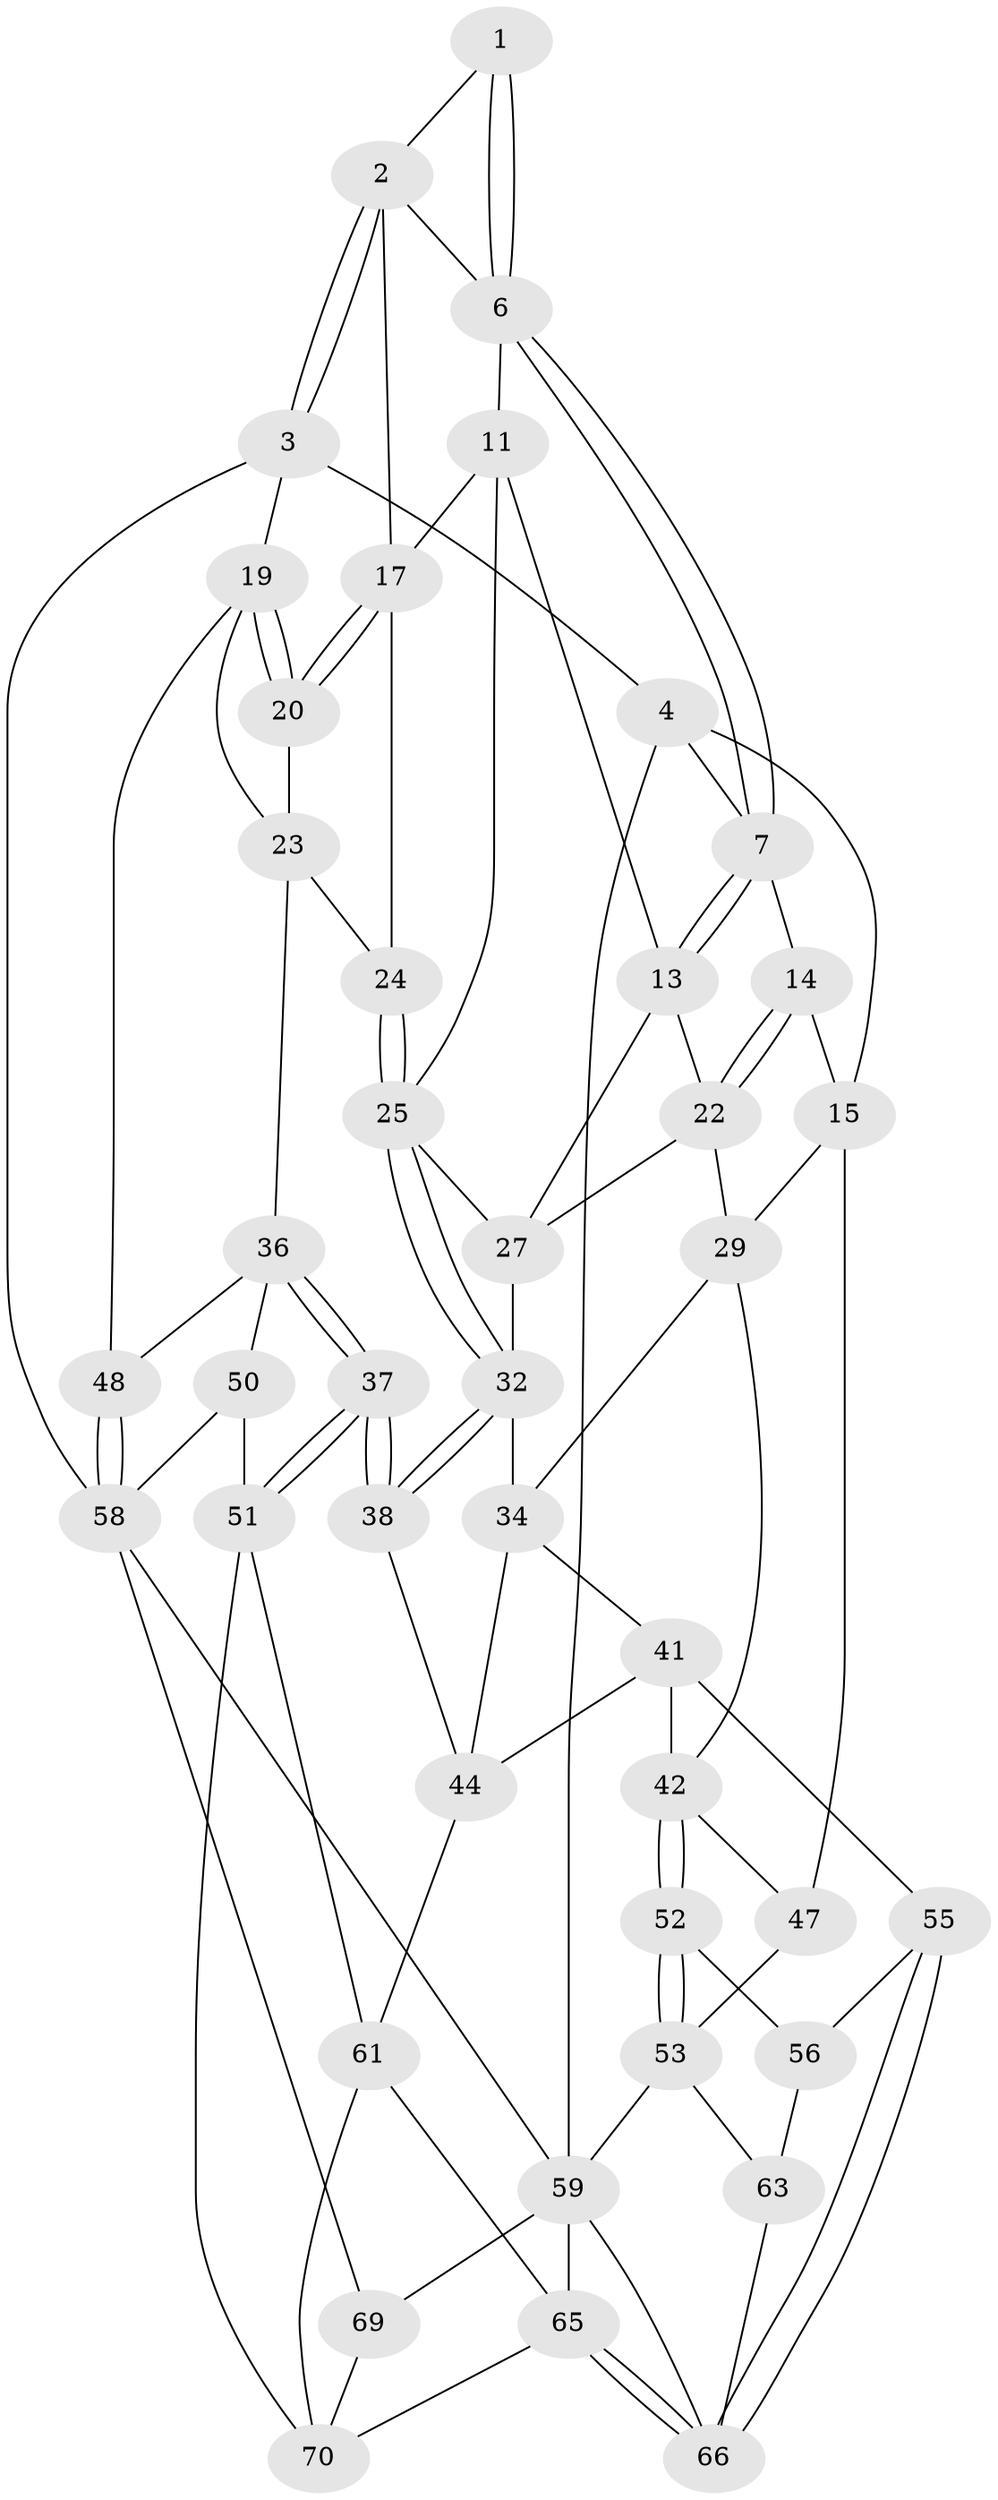 // original degree distribution, {3: 0.0273972602739726, 4: 0.2465753424657534, 5: 0.5205479452054794, 6: 0.2054794520547945}
// Generated by graph-tools (version 1.1) at 2025/42/03/06/25 10:42:31]
// undirected, 43 vertices, 98 edges
graph export_dot {
graph [start="1"]
  node [color=gray90,style=filled];
  1 [pos="+0.5728712655037302+0"];
  2 [pos="+0.9133572048382864+0",super="+9"];
  3 [pos="+1+0"];
  4 [pos="+0+0",super="+5"];
  6 [pos="+0.5603294259163428+0.03347284268669591",super="+10"];
  7 [pos="+0.5381945778464995+0.09462189889776354",super="+8"];
  11 [pos="+0.652343334597962+0.20281116815190636",super="+12"];
  13 [pos="+0.5319395050428944+0.16590015782046624",super="+21"];
  14 [pos="+0.27319264937537263+0.15015181435516847"];
  15 [pos="+0.07949276707239107+0.08979173594285501",super="+16"];
  17 [pos="+0.8465864652659626+0.17461379028849555",super="+18"];
  19 [pos="+1+0.1519574015373676",super="+39"];
  20 [pos="+0.8853667737944165+0.2145279011692386"];
  22 [pos="+0.274613811900762+0.15648764793547013",super="+28"];
  23 [pos="+0.8743330466527459+0.3705813435026363",super="+35"];
  24 [pos="+0.7659302917394732+0.37991044725666034"];
  25 [pos="+0.649911424511001+0.4402241956080954",super="+26"];
  27 [pos="+0.4243513327226454+0.3425539339146296",super="+31"];
  29 [pos="+0.1557880672074882+0.32612978016604993",super="+30"];
  32 [pos="+0.6262124612412153+0.5074105288398717",super="+33"];
  34 [pos="+0.3694259185384384+0.4650938660609259",super="+40"];
  36 [pos="+0.7923643129050596+0.5962733513285416",super="+49"];
  37 [pos="+0.7013145126547541+0.6305214191490289"];
  38 [pos="+0.6295214162555386+0.5561496571939989"];
  41 [pos="+0.2847781727200515+0.5594208170380682",super="+46"];
  42 [pos="+0.13925206872068432+0.5382208447241498",super="+43"];
  44 [pos="+0.5464799415878924+0.5955655174133566",super="+45"];
  47 [pos="+0+0.4269840387867099"];
  48 [pos="+1+0.5981750268815389"];
  50 [pos="+0.8503344570020828+0.7626276825226389"];
  51 [pos="+0.7045905736728142+0.6477868178835938",super="+60"];
  52 [pos="+0.14793859701570414+0.6455775099638967"];
  53 [pos="+0.03290471407567903+0.7684536437851704",super="+54"];
  55 [pos="+0.33319398331564315+0.7323867581315171"];
  56 [pos="+0.2401900972481343+0.7363025540724197",super="+57"];
  58 [pos="+1+0.7959224548832842",super="+68"];
  59 [pos="+0+1",super="+73"];
  61 [pos="+0.6153039107532381+0.8324948601981517",super="+62"];
  63 [pos="+0.13174901628342303+0.8385588181827758",super="+64"];
  65 [pos="+0.3403015305989215+1",super="+72"];
  66 [pos="+0.24771940168360546+1",super="+67"];
  69 [pos="+0.9022749591679392+0.8717397158139532"];
  70 [pos="+0.810144957279554+0.8937630651635308",super="+71"];
  1 -- 2;
  1 -- 6;
  1 -- 6;
  2 -- 3;
  2 -- 3;
  2 -- 17;
  2 -- 6;
  3 -- 4;
  3 -- 19;
  3 -- 58;
  4 -- 59;
  4 -- 7;
  4 -- 15;
  6 -- 7;
  6 -- 7;
  6 -- 11;
  7 -- 13;
  7 -- 13;
  7 -- 14;
  11 -- 17;
  11 -- 13;
  11 -- 25;
  13 -- 27;
  13 -- 22;
  14 -- 15;
  14 -- 22;
  14 -- 22;
  15 -- 47;
  15 -- 29;
  17 -- 20;
  17 -- 20;
  17 -- 24;
  19 -- 20;
  19 -- 20;
  19 -- 48;
  19 -- 23;
  20 -- 23;
  22 -- 29;
  22 -- 27;
  23 -- 24;
  23 -- 36;
  24 -- 25;
  24 -- 25;
  25 -- 32;
  25 -- 32;
  25 -- 27;
  27 -- 32;
  29 -- 34;
  29 -- 42;
  32 -- 38;
  32 -- 38;
  32 -- 34;
  34 -- 41;
  34 -- 44;
  36 -- 37;
  36 -- 37;
  36 -- 48;
  36 -- 50;
  37 -- 38;
  37 -- 38;
  37 -- 51;
  37 -- 51;
  38 -- 44;
  41 -- 42;
  41 -- 44;
  41 -- 55;
  42 -- 52;
  42 -- 52;
  42 -- 47;
  44 -- 61;
  47 -- 53;
  48 -- 58;
  48 -- 58;
  50 -- 51;
  50 -- 58;
  51 -- 61;
  51 -- 70;
  52 -- 53;
  52 -- 53;
  52 -- 56;
  53 -- 63;
  53 -- 59;
  55 -- 56;
  55 -- 66;
  55 -- 66;
  56 -- 63 [weight=2];
  58 -- 59;
  58 -- 69;
  59 -- 69;
  59 -- 66;
  59 -- 65;
  61 -- 70;
  61 -- 65;
  63 -- 66;
  65 -- 66;
  65 -- 66;
  65 -- 70;
  69 -- 70;
}
